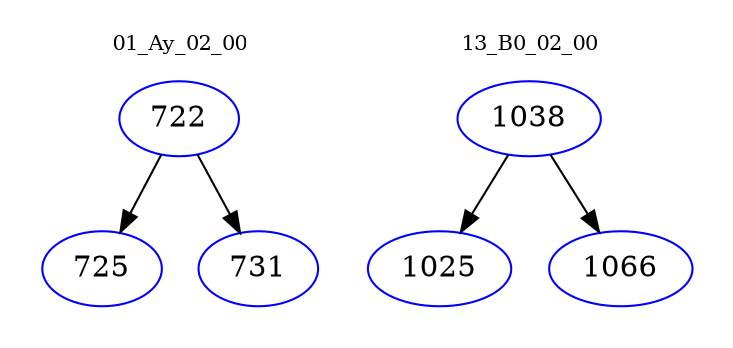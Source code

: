 digraph{
subgraph cluster_0 {
color = white
label = "01_Ay_02_00";
fontsize=10;
T0_722 [label="722", color="blue"]
T0_722 -> T0_725 [color="black"]
T0_725 [label="725", color="blue"]
T0_722 -> T0_731 [color="black"]
T0_731 [label="731", color="blue"]
}
subgraph cluster_1 {
color = white
label = "13_B0_02_00";
fontsize=10;
T1_1038 [label="1038", color="blue"]
T1_1038 -> T1_1025 [color="black"]
T1_1025 [label="1025", color="blue"]
T1_1038 -> T1_1066 [color="black"]
T1_1066 [label="1066", color="blue"]
}
}
